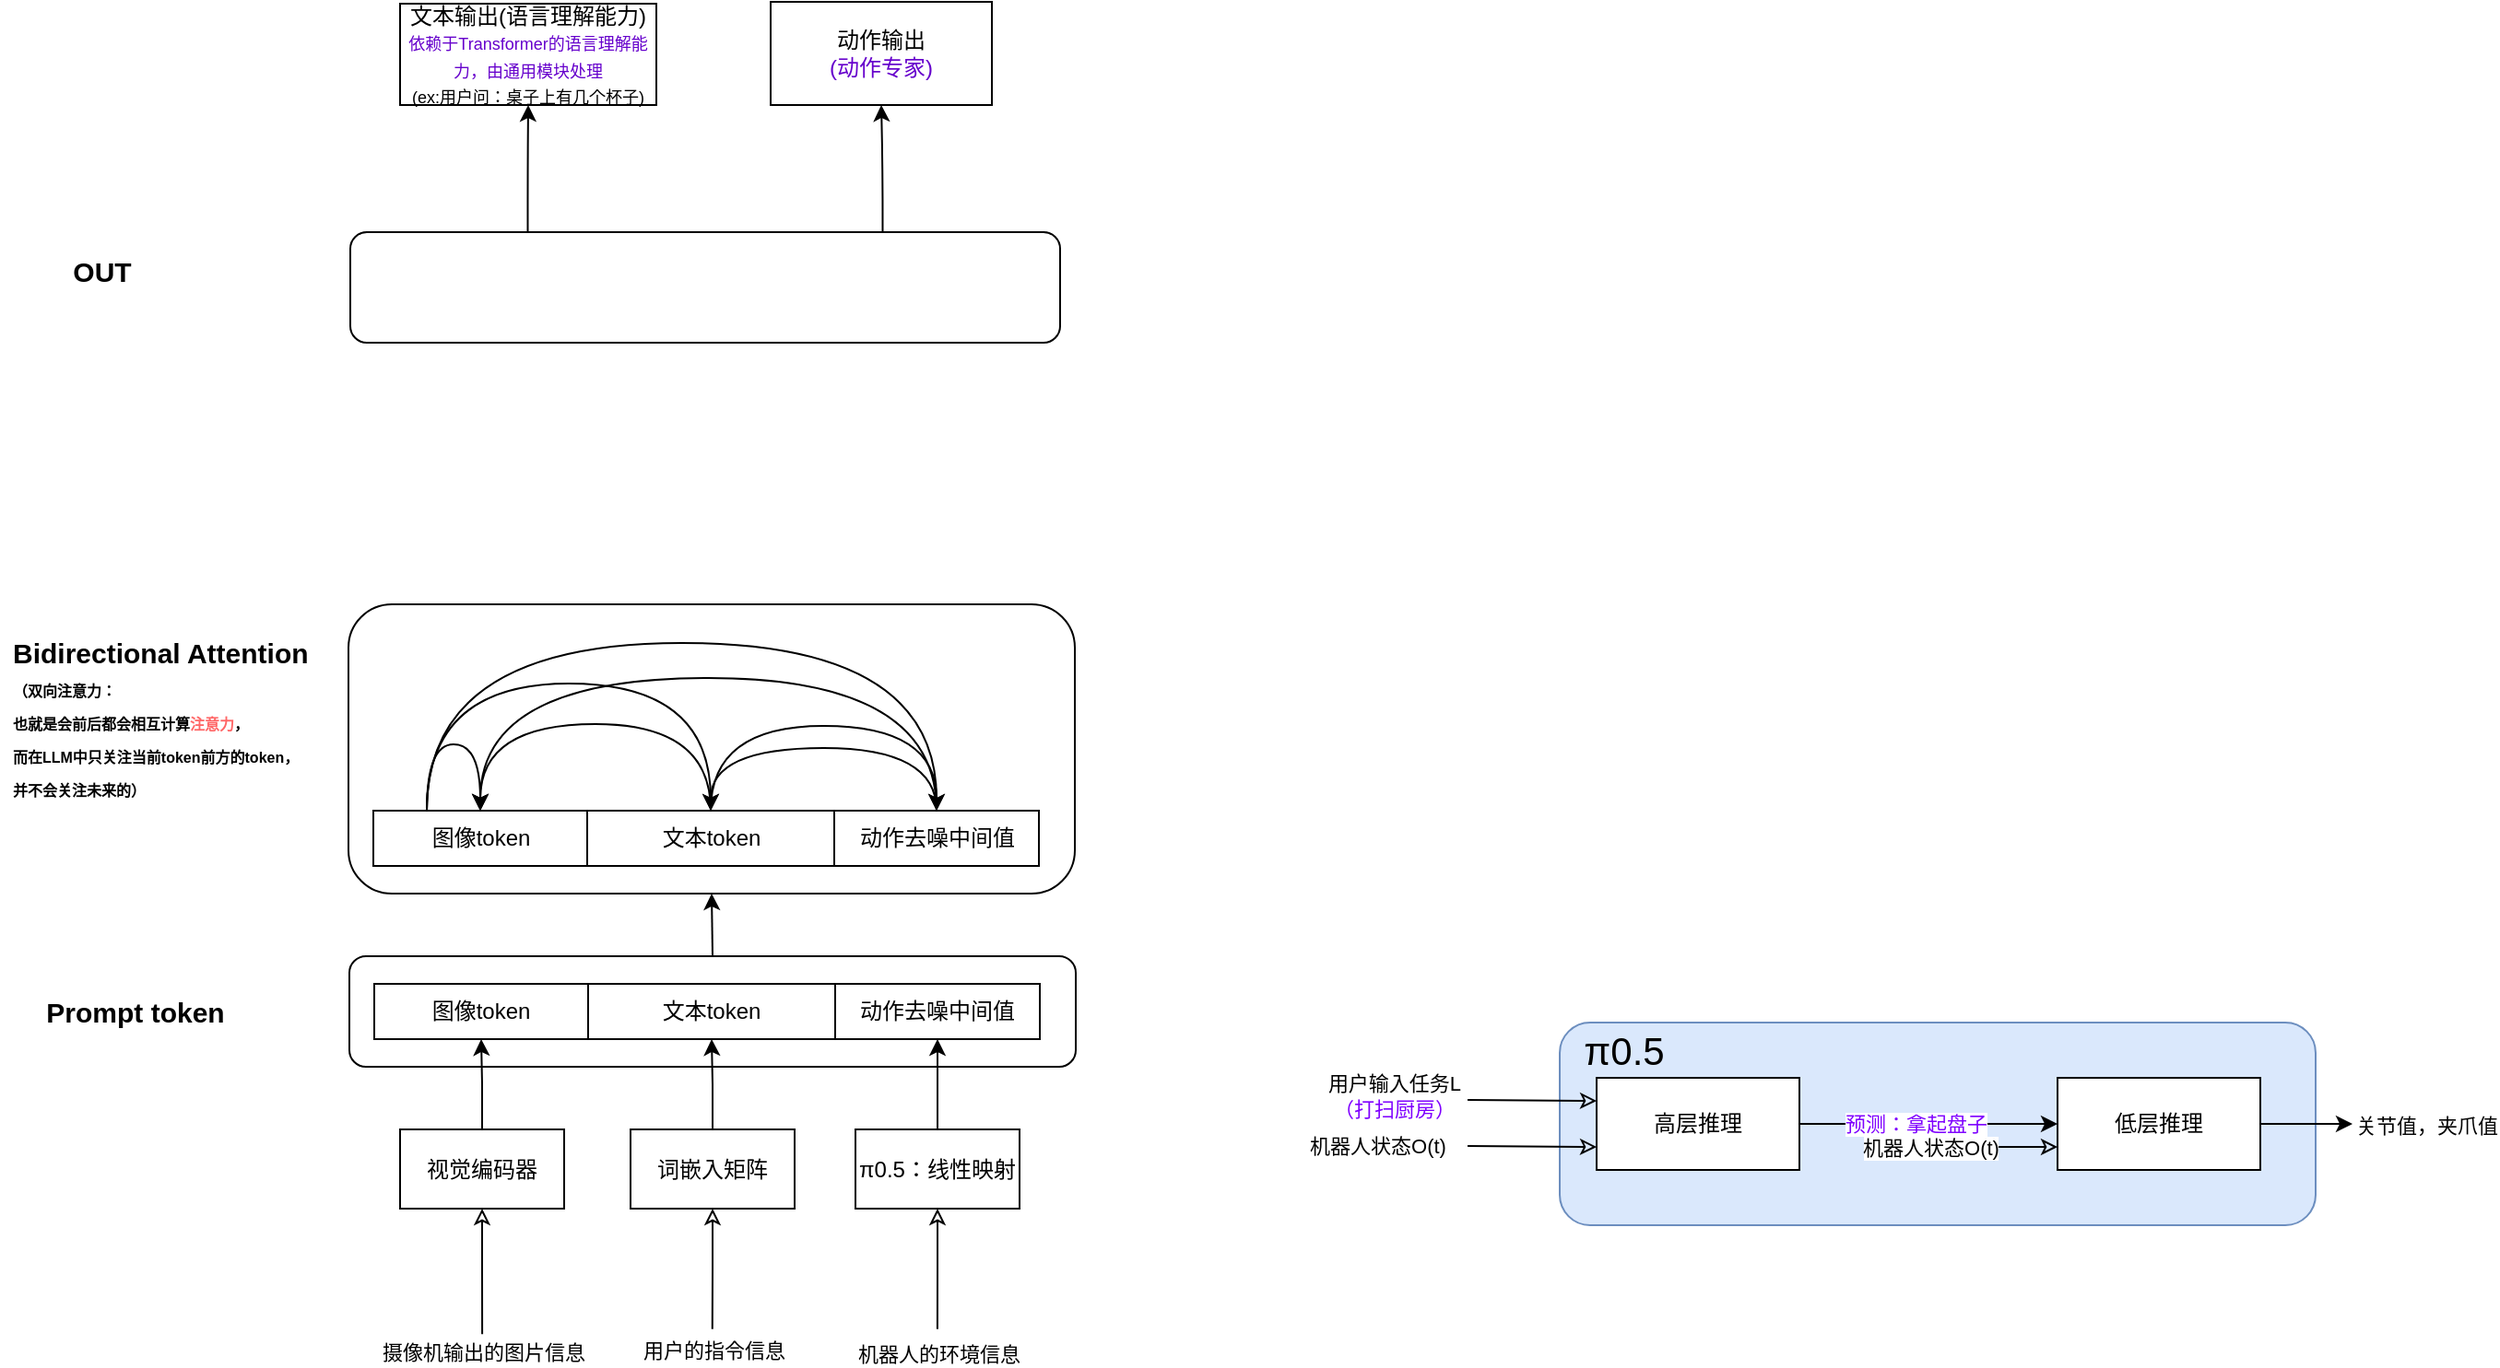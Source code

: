 <mxfile version="27.1.4">
  <diagram name="第 1 页" id="vWRY4IH4z8a33mPq5Ic4">
    <mxGraphModel dx="1515" dy="2488" grid="0" gridSize="10" guides="1" tooltips="1" connect="1" arrows="1" fold="1" page="1" pageScale="1" pageWidth="827" pageHeight="1169" math="0" shadow="0">
      <root>
        <mxCell id="0" />
        <mxCell id="1" parent="0" />
        <mxCell id="GszDSZ25MD777xlSxqRY-45" style="edgeStyle=orthogonalEdgeStyle;rounded=0;orthogonalLoop=1;jettySize=auto;html=1;exitX=0.5;exitY=0;exitDx=0;exitDy=0;entryX=0.5;entryY=1;entryDx=0;entryDy=0;" edge="1" parent="1" source="GszDSZ25MD777xlSxqRY-38" target="GszDSZ25MD777xlSxqRY-40">
          <mxGeometry relative="1" as="geometry" />
        </mxCell>
        <mxCell id="GszDSZ25MD777xlSxqRY-38" value="" style="rounded=1;whiteSpace=wrap;html=1;" vertex="1" parent="1">
          <mxGeometry x="101.5" y="462" width="394" height="60" as="geometry" />
        </mxCell>
        <mxCell id="GszDSZ25MD777xlSxqRY-20" value="" style="rounded=1;whiteSpace=wrap;html=1;fillColor=#dae8fc;strokeColor=#6c8ebf;" vertex="1" parent="1">
          <mxGeometry x="758" y="498" width="410" height="110" as="geometry" />
        </mxCell>
        <mxCell id="GszDSZ25MD777xlSxqRY-4" style="edgeStyle=orthogonalEdgeStyle;rounded=0;orthogonalLoop=1;jettySize=auto;html=1;exitX=0;exitY=0.25;exitDx=0;exitDy=0;startArrow=classic;startFill=0;endArrow=none;" edge="1" parent="1" source="GszDSZ25MD777xlSxqRY-2">
          <mxGeometry relative="1" as="geometry">
            <mxPoint x="708" y="540" as="targetPoint" />
          </mxGeometry>
        </mxCell>
        <mxCell id="GszDSZ25MD777xlSxqRY-7" value="用户输入任务L&lt;br&gt;&lt;font style=&quot;color: rgb(127, 0, 255);&quot;&gt;（打扫厨房）&lt;/font&gt;" style="edgeLabel;html=1;align=center;verticalAlign=middle;resizable=0;points=[];" vertex="1" connectable="0" parent="GszDSZ25MD777xlSxqRY-4">
          <mxGeometry x="0.149" relative="1" as="geometry">
            <mxPoint x="-70" y="-2" as="offset" />
          </mxGeometry>
        </mxCell>
        <mxCell id="GszDSZ25MD777xlSxqRY-6" style="edgeStyle=orthogonalEdgeStyle;rounded=0;orthogonalLoop=1;jettySize=auto;html=1;exitX=0;exitY=0.75;exitDx=0;exitDy=0;startArrow=classic;startFill=0;endArrow=none;" edge="1" parent="1" source="GszDSZ25MD777xlSxqRY-2">
          <mxGeometry relative="1" as="geometry">
            <mxPoint x="708" y="565" as="targetPoint" />
          </mxGeometry>
        </mxCell>
        <mxCell id="GszDSZ25MD777xlSxqRY-8" value="机器人状态O(t)" style="edgeLabel;html=1;align=center;verticalAlign=middle;resizable=0;points=[];" vertex="1" connectable="0" parent="GszDSZ25MD777xlSxqRY-6">
          <mxGeometry x="0.138" relative="1" as="geometry">
            <mxPoint x="-79" as="offset" />
          </mxGeometry>
        </mxCell>
        <mxCell id="GszDSZ25MD777xlSxqRY-10" style="edgeStyle=orthogonalEdgeStyle;rounded=0;orthogonalLoop=1;jettySize=auto;html=1;exitX=1;exitY=0.5;exitDx=0;exitDy=0;entryX=0;entryY=0.5;entryDx=0;entryDy=0;" edge="1" parent="1" source="GszDSZ25MD777xlSxqRY-2" target="GszDSZ25MD777xlSxqRY-3">
          <mxGeometry relative="1" as="geometry" />
        </mxCell>
        <mxCell id="GszDSZ25MD777xlSxqRY-11" value="&lt;font style=&quot;color: rgb(127, 0, 255);&quot;&gt;预测：拿起盘子&lt;/font&gt;" style="edgeLabel;html=1;align=center;verticalAlign=middle;resizable=0;points=[];" vertex="1" connectable="0" parent="GszDSZ25MD777xlSxqRY-10">
          <mxGeometry x="-0.107" relative="1" as="geometry">
            <mxPoint as="offset" />
          </mxGeometry>
        </mxCell>
        <mxCell id="GszDSZ25MD777xlSxqRY-2" value="高层推理" style="rounded=0;whiteSpace=wrap;html=1;" vertex="1" parent="1">
          <mxGeometry x="778" y="528" width="110" height="50" as="geometry" />
        </mxCell>
        <mxCell id="GszDSZ25MD777xlSxqRY-15" style="edgeStyle=orthogonalEdgeStyle;rounded=0;orthogonalLoop=1;jettySize=auto;html=1;exitX=0;exitY=0.75;exitDx=0;exitDy=0;startArrow=classic;startFill=0;endArrow=none;" edge="1" parent="1" source="GszDSZ25MD777xlSxqRY-3">
          <mxGeometry relative="1" as="geometry">
            <mxPoint x="948" y="565.538" as="targetPoint" />
          </mxGeometry>
        </mxCell>
        <mxCell id="GszDSZ25MD777xlSxqRY-16" value="机器人状态O(t)" style="edgeLabel;html=1;align=center;verticalAlign=middle;resizable=0;points=[];" vertex="1" connectable="0" parent="GszDSZ25MD777xlSxqRY-15">
          <mxGeometry x="-0.006" relative="1" as="geometry">
            <mxPoint x="-30" as="offset" />
          </mxGeometry>
        </mxCell>
        <mxCell id="GszDSZ25MD777xlSxqRY-18" style="edgeStyle=orthogonalEdgeStyle;rounded=0;orthogonalLoop=1;jettySize=auto;html=1;exitX=1;exitY=0.5;exitDx=0;exitDy=0;" edge="1" parent="1" source="GszDSZ25MD777xlSxqRY-3">
          <mxGeometry relative="1" as="geometry">
            <mxPoint x="1188" y="553" as="targetPoint" />
          </mxGeometry>
        </mxCell>
        <mxCell id="GszDSZ25MD777xlSxqRY-19" value="关节值，夹爪值" style="edgeLabel;html=1;align=center;verticalAlign=middle;resizable=0;points=[];" vertex="1" connectable="0" parent="GszDSZ25MD777xlSxqRY-18">
          <mxGeometry x="0.085" y="2" relative="1" as="geometry">
            <mxPoint x="63" y="2" as="offset" />
          </mxGeometry>
        </mxCell>
        <mxCell id="GszDSZ25MD777xlSxqRY-3" value="低层推理" style="rounded=0;whiteSpace=wrap;html=1;" vertex="1" parent="1">
          <mxGeometry x="1028" y="528" width="110" height="50" as="geometry" />
        </mxCell>
        <mxCell id="GszDSZ25MD777xlSxqRY-21" value="π0.5" style="text;strokeColor=none;align=center;fillColor=none;html=1;verticalAlign=middle;whiteSpace=wrap;rounded=0;fontSize=21;" vertex="1" parent="1">
          <mxGeometry x="778" y="508" width="30" height="10" as="geometry" />
        </mxCell>
        <mxCell id="GszDSZ25MD777xlSxqRY-26" style="edgeStyle=orthogonalEdgeStyle;rounded=0;orthogonalLoop=1;jettySize=auto;html=1;exitX=0.5;exitY=1;exitDx=0;exitDy=0;startArrow=classic;startFill=0;endArrow=none;" edge="1" parent="1" source="GszDSZ25MD777xlSxqRY-22">
          <mxGeometry relative="1" as="geometry">
            <mxPoint x="173.552" y="667.103" as="targetPoint" />
          </mxGeometry>
        </mxCell>
        <mxCell id="GszDSZ25MD777xlSxqRY-29" value="摄像机输出的图片信息" style="edgeLabel;html=1;align=center;verticalAlign=middle;resizable=0;points=[];" vertex="1" connectable="0" parent="GszDSZ25MD777xlSxqRY-26">
          <mxGeometry x="0.518" relative="1" as="geometry">
            <mxPoint y="26" as="offset" />
          </mxGeometry>
        </mxCell>
        <mxCell id="GszDSZ25MD777xlSxqRY-35" style="edgeStyle=orthogonalEdgeStyle;rounded=0;orthogonalLoop=1;jettySize=auto;html=1;exitX=0.5;exitY=0;exitDx=0;exitDy=0;entryX=0.5;entryY=1;entryDx=0;entryDy=0;" edge="1" parent="1" source="GszDSZ25MD777xlSxqRY-22" target="GszDSZ25MD777xlSxqRY-32">
          <mxGeometry relative="1" as="geometry" />
        </mxCell>
        <mxCell id="GszDSZ25MD777xlSxqRY-22" value="视觉编码器" style="rounded=0;whiteSpace=wrap;html=1;" vertex="1" parent="1">
          <mxGeometry x="129" y="556" width="89" height="43" as="geometry" />
        </mxCell>
        <mxCell id="GszDSZ25MD777xlSxqRY-27" style="edgeStyle=orthogonalEdgeStyle;rounded=0;orthogonalLoop=1;jettySize=auto;html=1;exitX=0.5;exitY=1;exitDx=0;exitDy=0;startArrow=classic;startFill=0;endArrow=none;" edge="1" parent="1" source="GszDSZ25MD777xlSxqRY-23">
          <mxGeometry relative="1" as="geometry">
            <mxPoint x="298.379" y="664.345" as="targetPoint" />
          </mxGeometry>
        </mxCell>
        <mxCell id="GszDSZ25MD777xlSxqRY-30" value="用户的指令信息" style="edgeLabel;html=1;align=center;verticalAlign=middle;resizable=0;points=[];" vertex="1" connectable="0" parent="GszDSZ25MD777xlSxqRY-27">
          <mxGeometry x="0.203" relative="1" as="geometry">
            <mxPoint y="38" as="offset" />
          </mxGeometry>
        </mxCell>
        <mxCell id="GszDSZ25MD777xlSxqRY-36" style="edgeStyle=orthogonalEdgeStyle;rounded=0;orthogonalLoop=1;jettySize=auto;html=1;exitX=0.5;exitY=0;exitDx=0;exitDy=0;entryX=0.5;entryY=1;entryDx=0;entryDy=0;" edge="1" parent="1" source="GszDSZ25MD777xlSxqRY-23" target="GszDSZ25MD777xlSxqRY-33">
          <mxGeometry relative="1" as="geometry" />
        </mxCell>
        <mxCell id="GszDSZ25MD777xlSxqRY-23" value="词嵌入矩阵" style="rounded=0;whiteSpace=wrap;html=1;" vertex="1" parent="1">
          <mxGeometry x="254" y="556" width="89" height="43" as="geometry" />
        </mxCell>
        <mxCell id="GszDSZ25MD777xlSxqRY-28" style="edgeStyle=orthogonalEdgeStyle;rounded=0;orthogonalLoop=1;jettySize=auto;html=1;exitX=0.5;exitY=1;exitDx=0;exitDy=0;startArrow=classic;startFill=0;endArrow=none;" edge="1" parent="1" source="GszDSZ25MD777xlSxqRY-24">
          <mxGeometry relative="1" as="geometry">
            <mxPoint x="420.448" y="664.345" as="targetPoint" />
          </mxGeometry>
        </mxCell>
        <mxCell id="GszDSZ25MD777xlSxqRY-31" value="机器人的环境信息" style="edgeLabel;html=1;align=center;verticalAlign=middle;resizable=0;points=[];" vertex="1" connectable="0" parent="GszDSZ25MD777xlSxqRY-28">
          <mxGeometry x="0.006" y="1" relative="1" as="geometry">
            <mxPoint x="-1" y="46" as="offset" />
          </mxGeometry>
        </mxCell>
        <mxCell id="GszDSZ25MD777xlSxqRY-37" style="edgeStyle=orthogonalEdgeStyle;rounded=0;orthogonalLoop=1;jettySize=auto;html=1;exitX=0.5;exitY=0;exitDx=0;exitDy=0;entryX=0.5;entryY=1;entryDx=0;entryDy=0;" edge="1" parent="1" source="GszDSZ25MD777xlSxqRY-24" target="GszDSZ25MD777xlSxqRY-34">
          <mxGeometry relative="1" as="geometry" />
        </mxCell>
        <mxCell id="GszDSZ25MD777xlSxqRY-24" value="π0.5：线性映射" style="rounded=0;whiteSpace=wrap;html=1;" vertex="1" parent="1">
          <mxGeometry x="376" y="556" width="89" height="43" as="geometry" />
        </mxCell>
        <mxCell id="GszDSZ25MD777xlSxqRY-32" value="图像token" style="rounded=0;whiteSpace=wrap;html=1;" vertex="1" parent="1">
          <mxGeometry x="115" y="477" width="116" height="30" as="geometry" />
        </mxCell>
        <mxCell id="GszDSZ25MD777xlSxqRY-33" value="文本token" style="rounded=0;whiteSpace=wrap;html=1;" vertex="1" parent="1">
          <mxGeometry x="231" y="477" width="134" height="30" as="geometry" />
        </mxCell>
        <mxCell id="GszDSZ25MD777xlSxqRY-34" value="动作去噪中间值" style="rounded=0;whiteSpace=wrap;html=1;" vertex="1" parent="1">
          <mxGeometry x="365" y="477" width="111" height="30" as="geometry" />
        </mxCell>
        <mxCell id="GszDSZ25MD777xlSxqRY-39" value="Prompt token" style="text;strokeColor=none;align=center;fillColor=none;html=1;verticalAlign=middle;whiteSpace=wrap;rounded=0;fontStyle=1;fontSize=15;" vertex="1" parent="1">
          <mxGeometry x="-70" y="477" width="111" height="30" as="geometry" />
        </mxCell>
        <mxCell id="GszDSZ25MD777xlSxqRY-40" value="" style="rounded=1;whiteSpace=wrap;html=1;" vertex="1" parent="1">
          <mxGeometry x="101" y="271" width="394" height="157" as="geometry" />
        </mxCell>
        <mxCell id="GszDSZ25MD777xlSxqRY-48" style="edgeStyle=orthogonalEdgeStyle;curved=1;rounded=0;orthogonalLoop=1;jettySize=auto;html=1;exitX=0.25;exitY=0;exitDx=0;exitDy=0;entryX=0.5;entryY=0;entryDx=0;entryDy=0;" edge="1" parent="1" source="GszDSZ25MD777xlSxqRY-41" target="GszDSZ25MD777xlSxqRY-42">
          <mxGeometry relative="1" as="geometry">
            <Array as="points">
              <mxPoint x="144" y="314" />
              <mxPoint x="298" y="314" />
            </Array>
          </mxGeometry>
        </mxCell>
        <mxCell id="GszDSZ25MD777xlSxqRY-49" style="edgeStyle=orthogonalEdgeStyle;curved=1;rounded=0;orthogonalLoop=1;jettySize=auto;html=1;exitX=0.25;exitY=0;exitDx=0;exitDy=0;entryX=0.5;entryY=0;entryDx=0;entryDy=0;" edge="1" parent="1" source="GszDSZ25MD777xlSxqRY-41" target="GszDSZ25MD777xlSxqRY-43">
          <mxGeometry relative="1" as="geometry">
            <Array as="points">
              <mxPoint x="144" y="292" />
              <mxPoint x="420" y="292" />
            </Array>
          </mxGeometry>
        </mxCell>
        <mxCell id="GszDSZ25MD777xlSxqRY-41" value="图像token" style="rounded=0;whiteSpace=wrap;html=1;" vertex="1" parent="1">
          <mxGeometry x="114.5" y="383" width="116" height="30" as="geometry" />
        </mxCell>
        <mxCell id="GszDSZ25MD777xlSxqRY-50" style="edgeStyle=orthogonalEdgeStyle;curved=1;rounded=0;orthogonalLoop=1;jettySize=auto;html=1;exitX=0.5;exitY=0;exitDx=0;exitDy=0;entryX=0.5;entryY=0;entryDx=0;entryDy=0;" edge="1" parent="1" source="GszDSZ25MD777xlSxqRY-42" target="GszDSZ25MD777xlSxqRY-41">
          <mxGeometry relative="1" as="geometry">
            <Array as="points">
              <mxPoint x="298" y="336" />
              <mxPoint x="173" y="336" />
            </Array>
          </mxGeometry>
        </mxCell>
        <mxCell id="GszDSZ25MD777xlSxqRY-51" style="edgeStyle=orthogonalEdgeStyle;curved=1;rounded=0;orthogonalLoop=1;jettySize=auto;html=1;exitX=0.5;exitY=0;exitDx=0;exitDy=0;entryX=0.5;entryY=0;entryDx=0;entryDy=0;" edge="1" parent="1" source="GszDSZ25MD777xlSxqRY-42" target="GszDSZ25MD777xlSxqRY-43">
          <mxGeometry relative="1" as="geometry">
            <Array as="points">
              <mxPoint x="298" y="337" />
              <mxPoint x="420" y="337" />
            </Array>
          </mxGeometry>
        </mxCell>
        <mxCell id="GszDSZ25MD777xlSxqRY-42" value="文本token" style="rounded=0;whiteSpace=wrap;html=1;" vertex="1" parent="1">
          <mxGeometry x="230.5" y="383" width="134" height="30" as="geometry" />
        </mxCell>
        <mxCell id="GszDSZ25MD777xlSxqRY-52" style="edgeStyle=orthogonalEdgeStyle;curved=1;rounded=0;orthogonalLoop=1;jettySize=auto;html=1;exitX=0.5;exitY=0;exitDx=0;exitDy=0;entryX=0.5;entryY=0;entryDx=0;entryDy=0;" edge="1" parent="1" source="GszDSZ25MD777xlSxqRY-43" target="GszDSZ25MD777xlSxqRY-42">
          <mxGeometry relative="1" as="geometry">
            <Array as="points">
              <mxPoint x="420" y="349" />
              <mxPoint x="298" y="349" />
            </Array>
          </mxGeometry>
        </mxCell>
        <mxCell id="GszDSZ25MD777xlSxqRY-53" style="edgeStyle=orthogonalEdgeStyle;curved=1;rounded=0;orthogonalLoop=1;jettySize=auto;html=1;exitX=0.5;exitY=0;exitDx=0;exitDy=0;entryX=0.5;entryY=0;entryDx=0;entryDy=0;" edge="1" parent="1" source="GszDSZ25MD777xlSxqRY-43" target="GszDSZ25MD777xlSxqRY-41">
          <mxGeometry relative="1" as="geometry">
            <Array as="points">
              <mxPoint x="420" y="311" />
              <mxPoint x="173" y="311" />
            </Array>
          </mxGeometry>
        </mxCell>
        <mxCell id="GszDSZ25MD777xlSxqRY-43" value="动作去噪中间值" style="rounded=0;whiteSpace=wrap;html=1;" vertex="1" parent="1">
          <mxGeometry x="364.5" y="383" width="111" height="30" as="geometry" />
        </mxCell>
        <mxCell id="GszDSZ25MD777xlSxqRY-44" value="Bidirectional Attention&lt;br&gt;&lt;font style=&quot;font-size: 8px;&quot;&gt;（双向注意力：&lt;/font&gt;&lt;div&gt;&lt;font style=&quot;font-size: 8px;&quot;&gt;也就是会前后都会相互计算&lt;font style=&quot;color: rgb(255, 102, 102);&quot;&gt;注意力&lt;/font&gt;，&lt;br&gt;而在LLM中只关注当前token前方的token，&lt;br&gt;并不会关注未来的）&lt;/font&gt;&lt;br&gt;&lt;br&gt;&lt;/div&gt;" style="text;strokeColor=none;align=left;fillColor=none;html=1;verticalAlign=middle;whiteSpace=wrap;rounded=0;fontStyle=1;fontSize=15;" vertex="1" parent="1">
          <mxGeometry x="-83" y="301" width="171" height="82" as="geometry" />
        </mxCell>
        <mxCell id="GszDSZ25MD777xlSxqRY-46" style="edgeStyle=orthogonalEdgeStyle;rounded=0;orthogonalLoop=1;jettySize=auto;html=1;exitX=0.25;exitY=0;exitDx=0;exitDy=0;entryX=0.5;entryY=0;entryDx=0;entryDy=0;curved=1;" edge="1" parent="1" source="GszDSZ25MD777xlSxqRY-41" target="GszDSZ25MD777xlSxqRY-41">
          <mxGeometry relative="1" as="geometry">
            <Array as="points">
              <mxPoint x="144" y="347" />
              <mxPoint x="173" y="347" />
            </Array>
          </mxGeometry>
        </mxCell>
        <mxCell id="GszDSZ25MD777xlSxqRY-56" style="edgeStyle=orthogonalEdgeStyle;curved=1;rounded=0;orthogonalLoop=1;jettySize=auto;html=1;exitX=0.25;exitY=0;exitDx=0;exitDy=0;entryX=0.5;entryY=1;entryDx=0;entryDy=0;" edge="1" parent="1" source="GszDSZ25MD777xlSxqRY-54" target="GszDSZ25MD777xlSxqRY-59">
          <mxGeometry relative="1" as="geometry">
            <mxPoint x="198.333" y="-14.833" as="targetPoint" />
          </mxGeometry>
        </mxCell>
        <mxCell id="GszDSZ25MD777xlSxqRY-58" style="edgeStyle=orthogonalEdgeStyle;curved=1;rounded=0;orthogonalLoop=1;jettySize=auto;html=1;exitX=0.75;exitY=0;exitDx=0;exitDy=0;entryX=0.5;entryY=1;entryDx=0;entryDy=0;" edge="1" parent="1" source="GszDSZ25MD777xlSxqRY-54" target="GszDSZ25MD777xlSxqRY-60">
          <mxGeometry relative="1" as="geometry">
            <mxPoint x="390.833" y="-16.333" as="targetPoint" />
          </mxGeometry>
        </mxCell>
        <mxCell id="GszDSZ25MD777xlSxqRY-54" value="" style="rounded=1;whiteSpace=wrap;html=1;" vertex="1" parent="1">
          <mxGeometry x="102" y="69" width="385" height="60" as="geometry" />
        </mxCell>
        <mxCell id="GszDSZ25MD777xlSxqRY-55" value="OUT" style="text;strokeColor=none;align=center;fillColor=none;html=1;verticalAlign=middle;whiteSpace=wrap;rounded=0;fontStyle=1;fontSize=15;" vertex="1" parent="1">
          <mxGeometry x="-88" y="75" width="111" height="30" as="geometry" />
        </mxCell>
        <mxCell id="GszDSZ25MD777xlSxqRY-59" value="文本输出(语言理解能力)&lt;br&gt;&lt;font style=&quot;font-size: 9px; color: rgb(102, 0, 204);&quot;&gt;依赖于Transformer的语言理解能力，由通用模块处理&lt;/font&gt;&lt;br&gt;&lt;div&gt;&lt;font style=&quot;font-size: 9px;&quot;&gt;(ex:用户问：桌子上有几个杯子)&lt;/font&gt;&lt;/div&gt;" style="rounded=0;whiteSpace=wrap;html=1;" vertex="1" parent="1">
          <mxGeometry x="129" y="-55" width="139" height="55" as="geometry" />
        </mxCell>
        <mxCell id="GszDSZ25MD777xlSxqRY-60" value="动作输出&lt;div&gt;&lt;font style=&quot;color: rgb(102, 0, 204);&quot;&gt;(动作专家)&lt;/font&gt;&lt;/div&gt;" style="rounded=0;whiteSpace=wrap;html=1;" vertex="1" parent="1">
          <mxGeometry x="330" y="-56" width="120" height="56" as="geometry" />
        </mxCell>
      </root>
    </mxGraphModel>
  </diagram>
</mxfile>
